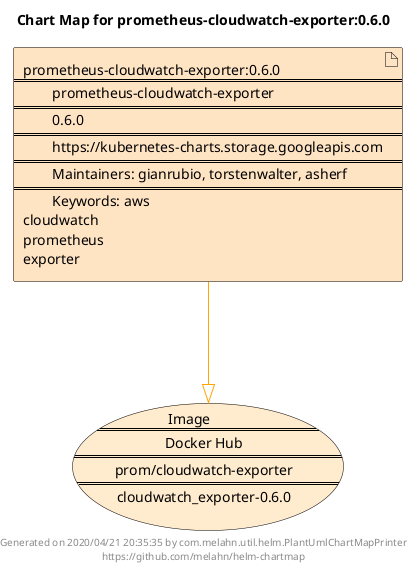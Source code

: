 @startuml
skinparam linetype ortho
skinparam backgroundColor white
skinparam usecaseBorderColor black
skinparam usecaseArrowColor LightSlateGray
skinparam artifactBorderColor black
skinparam artifactArrowColor LightSlateGray

title Chart Map for prometheus-cloudwatch-exporter:0.6.0

'There is one referenced Helm Chart
artifact "prometheus-cloudwatch-exporter:0.6.0\n====\n\tprometheus-cloudwatch-exporter\n====\n\t0.6.0\n====\n\thttps://kubernetes-charts.storage.googleapis.com\n====\n\tMaintainers: gianrubio, torstenwalter, asherf\n====\n\tKeywords: aws\ncloudwatch\nprometheus\nexporter" as prometheus_cloudwatch_exporter_0_6_0 #Bisque

'There is one referenced Docker Image
usecase "Image\n====\n\tDocker Hub\n====\n\tprom/cloudwatch-exporter\n====\n\tcloudwatch_exporter-0.6.0" as prom_cloudwatch_exporter_cloudwatch_exporter_0_6_0 #BlanchedAlmond

'Chart Dependencies
prometheus_cloudwatch_exporter_0_6_0--[#orange]-|>prom_cloudwatch_exporter_cloudwatch_exporter_0_6_0

center footer Generated on 2020/04/21 20:35:35 by com.melahn.util.helm.PlantUmlChartMapPrinter\nhttps://github.com/melahn/helm-chartmap
@enduml
